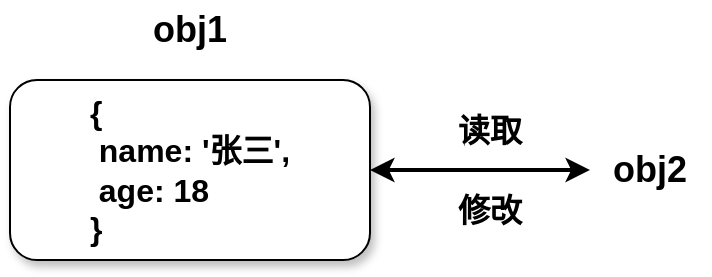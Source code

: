 <mxfile version="21.2.1" type="device">
  <diagram name="第 1 页" id="bPc9B881PRHNCZ5h8nxO">
    <mxGraphModel dx="898" dy="579" grid="1" gridSize="10" guides="1" tooltips="1" connect="1" arrows="1" fold="1" page="1" pageScale="1" pageWidth="827" pageHeight="1169" math="0" shadow="0">
      <root>
        <mxCell id="0" />
        <mxCell id="1" parent="0" />
        <mxCell id="qTudQLyN-YcbTtqzZikA-1" value="&lt;div style=&quot;text-align: left;&quot;&gt;&lt;b style=&quot;background-color: initial; font-size: 16px;&quot;&gt;{&lt;/b&gt;&lt;/div&gt;&lt;b style=&quot;font-size: 16px;&quot;&gt;&lt;div style=&quot;text-align: left;&quot;&gt;&lt;b style=&quot;background-color: initial;&quot;&gt;&lt;span style=&quot;white-space: pre;&quot;&gt;	&lt;/span&gt;name: &#39;张三&#39;,&lt;/b&gt;&lt;/div&gt;&lt;div style=&quot;text-align: left;&quot;&gt;&lt;b style=&quot;background-color: initial;&quot;&gt;&lt;span style=&quot;white-space: pre;&quot;&gt;	&lt;/span&gt;age: 18&lt;/b&gt;&lt;/div&gt;&lt;div style=&quot;text-align: left;&quot;&gt;&lt;b style=&quot;background-color: initial;&quot;&gt;}&lt;/b&gt;&lt;/div&gt;&lt;/b&gt;" style="rounded=1;whiteSpace=wrap;html=1;shadow=1;" vertex="1" parent="1">
          <mxGeometry x="240" y="240" width="180" height="90" as="geometry" />
        </mxCell>
        <mxCell id="qTudQLyN-YcbTtqzZikA-2" value="&lt;b&gt;&lt;font style=&quot;font-size: 18px;&quot;&gt;obj1&lt;/font&gt;&lt;/b&gt;" style="text;html=1;strokeColor=none;fillColor=none;align=center;verticalAlign=middle;whiteSpace=wrap;rounded=0;" vertex="1" parent="1">
          <mxGeometry x="300" y="200" width="60" height="30" as="geometry" />
        </mxCell>
        <mxCell id="qTudQLyN-YcbTtqzZikA-4" style="edgeStyle=orthogonalEdgeStyle;rounded=0;orthogonalLoop=1;jettySize=auto;html=1;entryX=1;entryY=0.5;entryDx=0;entryDy=0;startArrow=classic;startFill=1;strokeWidth=2;" edge="1" parent="1" source="qTudQLyN-YcbTtqzZikA-3" target="qTudQLyN-YcbTtqzZikA-1">
          <mxGeometry relative="1" as="geometry" />
        </mxCell>
        <mxCell id="qTudQLyN-YcbTtqzZikA-3" value="&lt;b&gt;&lt;font style=&quot;font-size: 18px;&quot;&gt;obj2&lt;/font&gt;&lt;/b&gt;" style="text;html=1;strokeColor=none;fillColor=none;align=center;verticalAlign=middle;whiteSpace=wrap;rounded=0;" vertex="1" parent="1">
          <mxGeometry x="530" y="270" width="60" height="30" as="geometry" />
        </mxCell>
        <mxCell id="qTudQLyN-YcbTtqzZikA-5" value="&lt;b&gt;&lt;font style=&quot;font-size: 16px;&quot;&gt;读取&lt;/font&gt;&lt;/b&gt;" style="text;html=1;strokeColor=none;fillColor=none;align=center;verticalAlign=middle;whiteSpace=wrap;rounded=0;" vertex="1" parent="1">
          <mxGeometry x="450" y="250" width="60" height="30" as="geometry" />
        </mxCell>
        <mxCell id="qTudQLyN-YcbTtqzZikA-6" value="&lt;span style=&quot;font-size: 16px;&quot;&gt;&lt;b&gt;修改&lt;/b&gt;&lt;/span&gt;" style="text;html=1;strokeColor=none;fillColor=none;align=center;verticalAlign=middle;whiteSpace=wrap;rounded=0;" vertex="1" parent="1">
          <mxGeometry x="450" y="290" width="60" height="30" as="geometry" />
        </mxCell>
      </root>
    </mxGraphModel>
  </diagram>
</mxfile>
